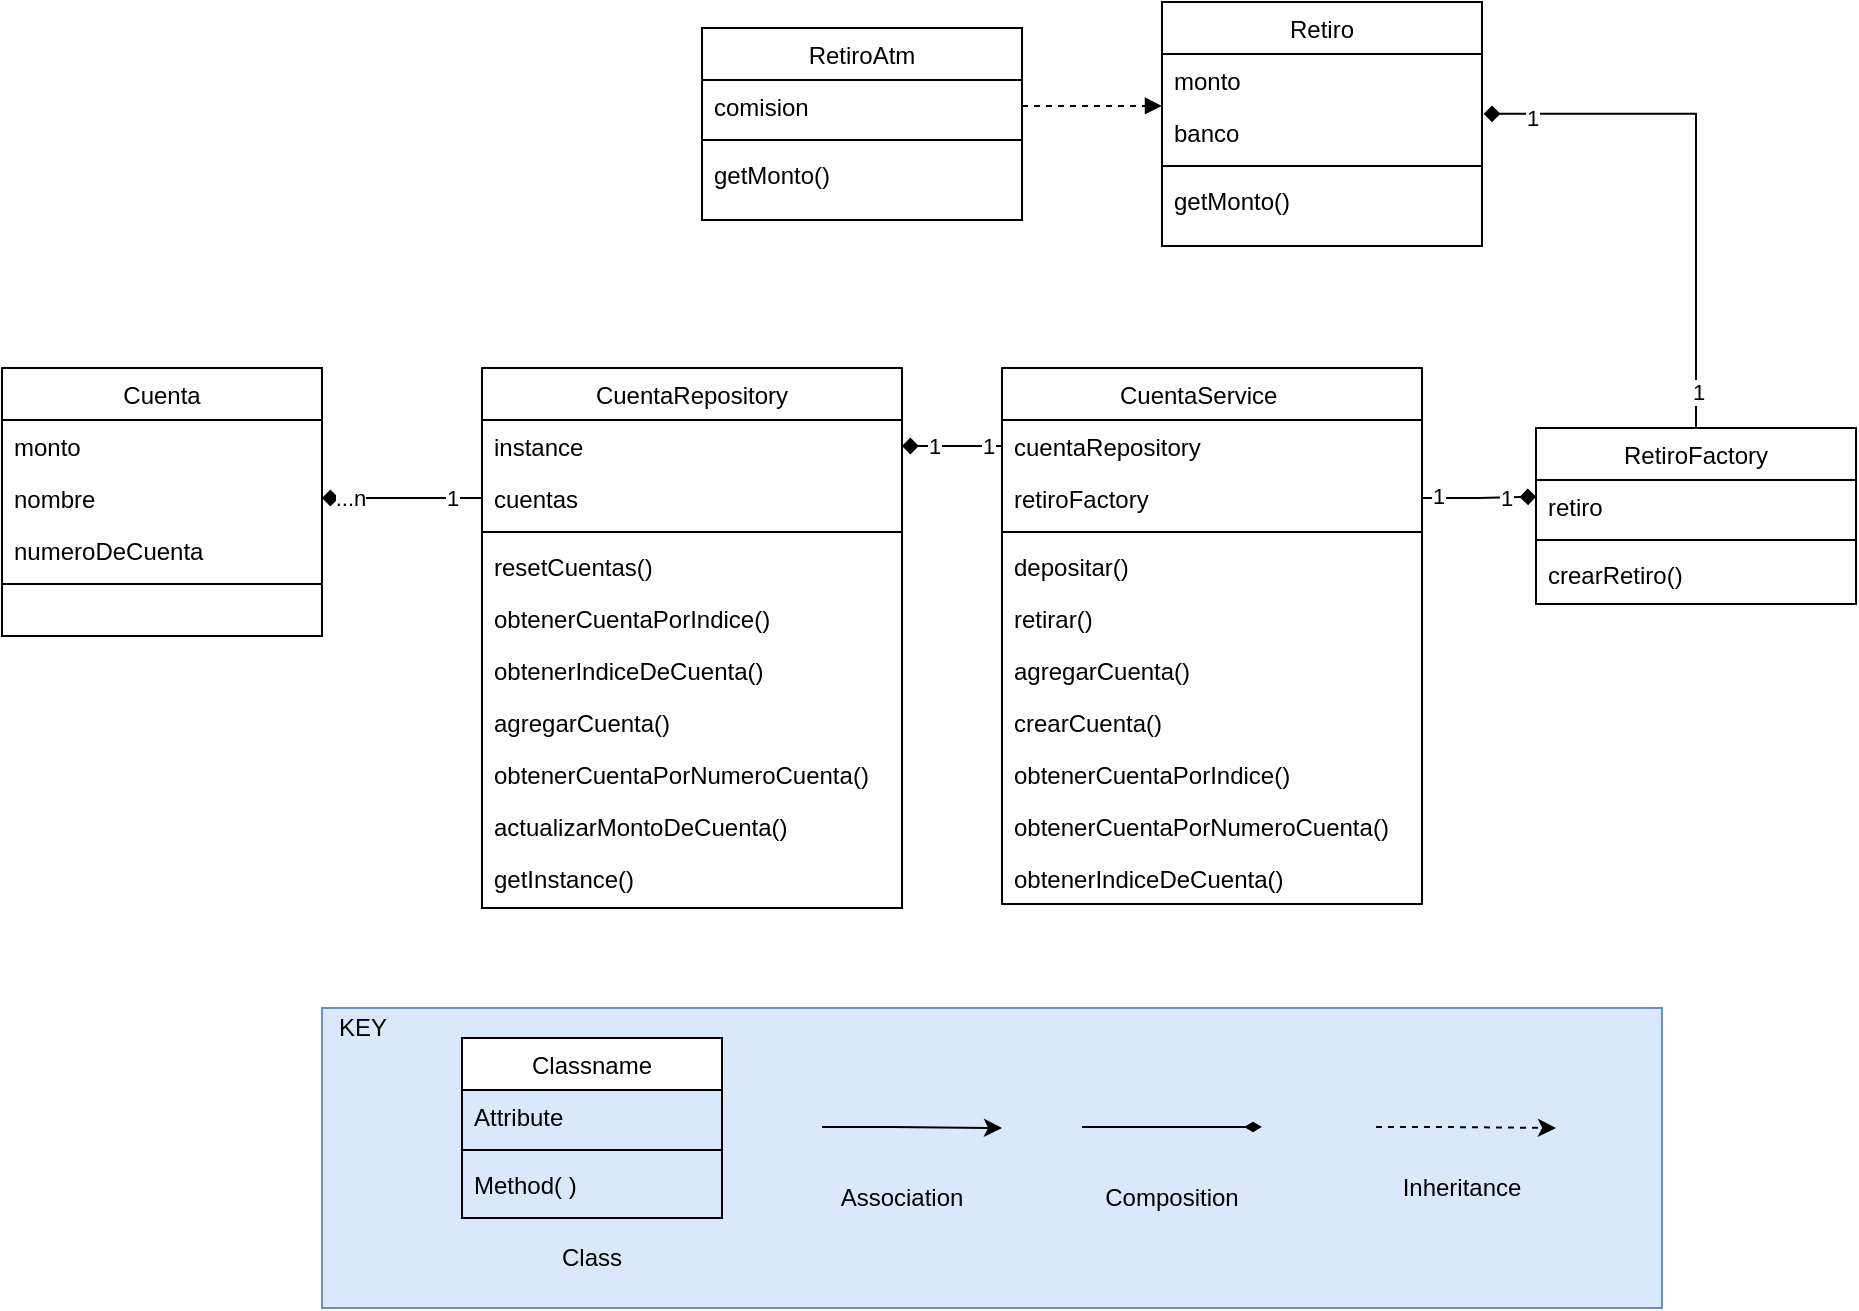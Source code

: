 <mxfile version="18.0.1" type="device" pages="2"><diagram id="C5RBs43oDa-KdzZeNtuy" name="Page-1"><mxGraphModel dx="2557" dy="912" grid="1" gridSize="10" guides="1" tooltips="1" connect="1" arrows="1" fold="1" page="1" pageScale="1" pageWidth="827" pageHeight="1169" math="0" shadow="0"><root><mxCell id="WIyWlLk6GJQsqaUBKTNV-0"/><mxCell id="WIyWlLk6GJQsqaUBKTNV-1" parent="WIyWlLk6GJQsqaUBKTNV-0"/><mxCell id="MuZpMEVEi131faCpFqE--0" value="RetiroAtm" style="swimlane;fontStyle=0;align=center;verticalAlign=top;childLayout=stackLayout;horizontal=1;startSize=26;horizontalStack=0;resizeParent=1;resizeLast=0;collapsible=1;marginBottom=0;rounded=0;shadow=0;strokeWidth=1;" parent="WIyWlLk6GJQsqaUBKTNV-1" vertex="1"><mxGeometry x="250" y="30" width="160" height="96" as="geometry"><mxRectangle x="550" y="140" width="160" height="26" as="alternateBounds"/></mxGeometry></mxCell><mxCell id="MuZpMEVEi131faCpFqE--2" value="comision" style="text;align=left;verticalAlign=top;spacingLeft=4;spacingRight=4;overflow=hidden;rotatable=0;points=[[0,0.5],[1,0.5]];portConstraint=eastwest;rounded=0;shadow=0;html=0;" parent="MuZpMEVEi131faCpFqE--0" vertex="1"><mxGeometry y="26" width="160" height="26" as="geometry"/></mxCell><mxCell id="MuZpMEVEi131faCpFqE--6" value="" style="line;html=1;strokeWidth=1;align=left;verticalAlign=middle;spacingTop=-1;spacingLeft=3;spacingRight=3;rotatable=0;labelPosition=right;points=[];portConstraint=eastwest;" parent="MuZpMEVEi131faCpFqE--0" vertex="1"><mxGeometry y="52" width="160" height="8" as="geometry"/></mxCell><mxCell id="MuZpMEVEi131faCpFqE--8" value="getMonto()" style="text;align=left;verticalAlign=top;spacingLeft=4;spacingRight=4;overflow=hidden;rotatable=0;points=[[0,0.5],[1,0.5]];portConstraint=eastwest;" parent="MuZpMEVEi131faCpFqE--0" vertex="1"><mxGeometry y="60" width="160" height="26" as="geometry"/></mxCell><mxCell id="MuZpMEVEi131faCpFqE--18" value="Retiro" style="swimlane;fontStyle=0;align=center;verticalAlign=top;childLayout=stackLayout;horizontal=1;startSize=26;horizontalStack=0;resizeParent=1;resizeLast=0;collapsible=1;marginBottom=0;rounded=0;shadow=0;strokeWidth=1;" parent="WIyWlLk6GJQsqaUBKTNV-1" vertex="1"><mxGeometry x="480" y="17" width="160" height="122" as="geometry"><mxRectangle x="550" y="140" width="160" height="26" as="alternateBounds"/></mxGeometry></mxCell><mxCell id="MuZpMEVEi131faCpFqE--19" value="monto" style="text;align=left;verticalAlign=top;spacingLeft=4;spacingRight=4;overflow=hidden;rotatable=0;points=[[0,0.5],[1,0.5]];portConstraint=eastwest;" parent="MuZpMEVEi131faCpFqE--18" vertex="1"><mxGeometry y="26" width="160" height="26" as="geometry"/></mxCell><mxCell id="MuZpMEVEi131faCpFqE--20" value="banco" style="text;align=left;verticalAlign=top;spacingLeft=4;spacingRight=4;overflow=hidden;rotatable=0;points=[[0,0.5],[1,0.5]];portConstraint=eastwest;rounded=0;shadow=0;html=0;" parent="MuZpMEVEi131faCpFqE--18" vertex="1"><mxGeometry y="52" width="160" height="26" as="geometry"/></mxCell><mxCell id="MuZpMEVEi131faCpFqE--24" value="" style="line;html=1;strokeWidth=1;align=left;verticalAlign=middle;spacingTop=-1;spacingLeft=3;spacingRight=3;rotatable=0;labelPosition=right;points=[];portConstraint=eastwest;" parent="MuZpMEVEi131faCpFqE--18" vertex="1"><mxGeometry y="78" width="160" height="8" as="geometry"/></mxCell><mxCell id="Z-PBCBMJxNbUY1ts3wuH-3" value="getMonto()" style="text;align=left;verticalAlign=top;spacingLeft=4;spacingRight=4;overflow=hidden;rotatable=0;points=[[0,0.5],[1,0.5]];portConstraint=eastwest;" vertex="1" parent="MuZpMEVEi131faCpFqE--18"><mxGeometry y="86" width="160" height="26" as="geometry"/></mxCell><mxCell id="MuZpMEVEi131faCpFqE--52" value="Cuenta" style="swimlane;fontStyle=0;align=center;verticalAlign=top;childLayout=stackLayout;horizontal=1;startSize=26;horizontalStack=0;resizeParent=1;resizeLast=0;collapsible=1;marginBottom=0;rounded=0;shadow=0;strokeWidth=1;" parent="WIyWlLk6GJQsqaUBKTNV-1" vertex="1"><mxGeometry x="-100" y="200" width="160" height="134" as="geometry"><mxRectangle x="550" y="140" width="160" height="26" as="alternateBounds"/></mxGeometry></mxCell><mxCell id="MuZpMEVEi131faCpFqE--53" value="monto" style="text;align=left;verticalAlign=top;spacingLeft=4;spacingRight=4;overflow=hidden;rotatable=0;points=[[0,0.5],[1,0.5]];portConstraint=eastwest;rounded=0;shadow=0;html=0;" parent="MuZpMEVEi131faCpFqE--52" vertex="1"><mxGeometry y="26" width="160" height="26" as="geometry"/></mxCell><mxCell id="MuZpMEVEi131faCpFqE--58" value="nombre" style="text;align=left;verticalAlign=top;spacingLeft=4;spacingRight=4;overflow=hidden;rotatable=0;points=[[0,0.5],[1,0.5]];portConstraint=eastwest;rounded=0;shadow=0;html=0;" parent="MuZpMEVEi131faCpFqE--52" vertex="1"><mxGeometry y="52" width="160" height="26" as="geometry"/></mxCell><mxCell id="MuZpMEVEi131faCpFqE--61" value="numeroDeCuenta" style="text;align=left;verticalAlign=top;spacingLeft=4;spacingRight=4;overflow=hidden;rotatable=0;points=[[0,0.5],[1,0.5]];portConstraint=eastwest;rounded=0;shadow=0;html=0;" parent="MuZpMEVEi131faCpFqE--52" vertex="1"><mxGeometry y="78" width="160" height="26" as="geometry"/></mxCell><mxCell id="MuZpMEVEi131faCpFqE--65" value="" style="line;html=1;strokeWidth=1;align=left;verticalAlign=middle;spacingTop=-1;spacingLeft=3;spacingRight=3;rotatable=0;labelPosition=right;points=[];portConstraint=eastwest;" parent="MuZpMEVEi131faCpFqE--52" vertex="1"><mxGeometry y="104" width="160" height="8" as="geometry"/></mxCell><mxCell id="Z-PBCBMJxNbUY1ts3wuH-48" style="edgeStyle=orthogonalEdgeStyle;rounded=0;orthogonalLoop=1;jettySize=auto;html=1;exitX=0.5;exitY=0;exitDx=0;exitDy=0;entryX=1.005;entryY=0.151;entryDx=0;entryDy=0;entryPerimeter=0;endArrow=diamond;endFill=1;" edge="1" parent="WIyWlLk6GJQsqaUBKTNV-1" source="MuZpMEVEi131faCpFqE--68" target="MuZpMEVEi131faCpFqE--20"><mxGeometry relative="1" as="geometry"/></mxCell><mxCell id="Z-PBCBMJxNbUY1ts3wuH-51" value="1" style="edgeLabel;html=1;align=center;verticalAlign=middle;resizable=0;points=[];" vertex="1" connectable="0" parent="Z-PBCBMJxNbUY1ts3wuH-48"><mxGeometry x="-0.863" y="-1" relative="1" as="geometry"><mxPoint as="offset"/></mxGeometry></mxCell><mxCell id="Z-PBCBMJxNbUY1ts3wuH-52" value="1" style="edgeLabel;html=1;align=center;verticalAlign=middle;resizable=0;points=[];" vertex="1" connectable="0" parent="Z-PBCBMJxNbUY1ts3wuH-48"><mxGeometry x="0.817" y="2" relative="1" as="geometry"><mxPoint as="offset"/></mxGeometry></mxCell><mxCell id="MuZpMEVEi131faCpFqE--68" value="RetiroFactory" style="swimlane;fontStyle=0;align=center;verticalAlign=top;childLayout=stackLayout;horizontal=1;startSize=26;horizontalStack=0;resizeParent=1;resizeLast=0;collapsible=1;marginBottom=0;rounded=0;shadow=0;strokeWidth=1;" parent="WIyWlLk6GJQsqaUBKTNV-1" vertex="1"><mxGeometry x="667" y="230" width="160" height="88" as="geometry"><mxRectangle x="550" y="140" width="160" height="26" as="alternateBounds"/></mxGeometry></mxCell><mxCell id="MuZpMEVEi131faCpFqE--70" value="retiro" style="text;align=left;verticalAlign=top;spacingLeft=4;spacingRight=4;overflow=hidden;rotatable=0;points=[[0,0.5],[1,0.5]];portConstraint=eastwest;" parent="MuZpMEVEi131faCpFqE--68" vertex="1"><mxGeometry y="26" width="160" height="26" as="geometry"/></mxCell><mxCell id="MuZpMEVEi131faCpFqE--75" value="" style="line;html=1;strokeWidth=1;align=left;verticalAlign=middle;spacingTop=-1;spacingLeft=3;spacingRight=3;rotatable=0;labelPosition=right;points=[];portConstraint=eastwest;" parent="MuZpMEVEi131faCpFqE--68" vertex="1"><mxGeometry y="52" width="160" height="8" as="geometry"/></mxCell><mxCell id="MuZpMEVEi131faCpFqE--76" value="crearRetiro()" style="text;align=left;verticalAlign=top;spacingLeft=4;spacingRight=4;overflow=hidden;rotatable=0;points=[[0,0.5],[1,0.5]];portConstraint=eastwest;" parent="MuZpMEVEi131faCpFqE--68" vertex="1"><mxGeometry y="60" width="160" height="26" as="geometry"/></mxCell><mxCell id="muySfm4d3-0EXw08flGB-0" value="" style="rounded=0;whiteSpace=wrap;html=1;fillColor=#dae8fc;strokeColor=#6c8ebf;" parent="WIyWlLk6GJQsqaUBKTNV-1" vertex="1"><mxGeometry x="60" y="520" width="670" height="150" as="geometry"/></mxCell><mxCell id="muySfm4d3-0EXw08flGB-1" value="KEY" style="text;html=1;align=center;verticalAlign=middle;resizable=0;points=[];autosize=1;strokeColor=none;fillColor=none;" parent="WIyWlLk6GJQsqaUBKTNV-1" vertex="1"><mxGeometry x="60" y="520" width="40" height="20" as="geometry"/></mxCell><mxCell id="muySfm4d3-0EXw08flGB-2" value="Classname" style="swimlane;fontStyle=0;align=center;verticalAlign=top;childLayout=stackLayout;horizontal=1;startSize=26;horizontalStack=0;resizeParent=1;resizeLast=0;collapsible=1;marginBottom=0;rounded=0;shadow=0;strokeWidth=1;" parent="WIyWlLk6GJQsqaUBKTNV-1" vertex="1"><mxGeometry x="130" y="535" width="130" height="90" as="geometry"><mxRectangle x="550" y="140" width="160" height="26" as="alternateBounds"/></mxGeometry></mxCell><mxCell id="muySfm4d3-0EXw08flGB-3" value="Attribute" style="text;align=left;verticalAlign=top;spacingLeft=4;spacingRight=4;overflow=hidden;rotatable=0;points=[[0,0.5],[1,0.5]];portConstraint=eastwest;" parent="muySfm4d3-0EXw08flGB-2" vertex="1"><mxGeometry y="26" width="130" height="26" as="geometry"/></mxCell><mxCell id="muySfm4d3-0EXw08flGB-8" value="" style="line;html=1;strokeWidth=1;align=left;verticalAlign=middle;spacingTop=-1;spacingLeft=3;spacingRight=3;rotatable=0;labelPosition=right;points=[];portConstraint=eastwest;" parent="muySfm4d3-0EXw08flGB-2" vertex="1"><mxGeometry y="52" width="130" height="8" as="geometry"/></mxCell><mxCell id="muySfm4d3-0EXw08flGB-9" value="Method( )" style="text;align=left;verticalAlign=top;spacingLeft=4;spacingRight=4;overflow=hidden;rotatable=0;points=[[0,0.5],[1,0.5]];portConstraint=eastwest;rounded=0;shadow=0;html=0;" parent="muySfm4d3-0EXw08flGB-2" vertex="1"><mxGeometry y="60" width="130" height="26" as="geometry"/></mxCell><mxCell id="muySfm4d3-0EXw08flGB-14" value="Class" style="text;html=1;strokeColor=none;fillColor=none;align=center;verticalAlign=middle;whiteSpace=wrap;rounded=0;" parent="WIyWlLk6GJQsqaUBKTNV-1" vertex="1"><mxGeometry x="165" y="630" width="60" height="30" as="geometry"/></mxCell><mxCell id="muySfm4d3-0EXw08flGB-15" style="edgeStyle=orthogonalEdgeStyle;rounded=0;orthogonalLoop=1;jettySize=auto;html=1;startArrow=none;startFill=0;endArrow=classic;endFill=1;" parent="WIyWlLk6GJQsqaUBKTNV-1" edge="1"><mxGeometry relative="1" as="geometry"><Array as="points"><mxPoint x="345" y="579.5"/><mxPoint x="345" y="579.5"/></Array><mxPoint x="310" y="579.5" as="sourcePoint"/><mxPoint x="400" y="580" as="targetPoint"/></mxGeometry></mxCell><mxCell id="muySfm4d3-0EXw08flGB-16" value="Association" style="text;html=1;strokeColor=none;fillColor=none;align=center;verticalAlign=middle;whiteSpace=wrap;rounded=0;" parent="WIyWlLk6GJQsqaUBKTNV-1" vertex="1"><mxGeometry x="320" y="600" width="60" height="30" as="geometry"/></mxCell><mxCell id="muySfm4d3-0EXw08flGB-17" style="edgeStyle=orthogonalEdgeStyle;rounded=0;orthogonalLoop=1;jettySize=auto;html=1;endArrow=diamondThin;endFill=1;" parent="WIyWlLk6GJQsqaUBKTNV-1" edge="1"><mxGeometry relative="1" as="geometry"><mxPoint x="450" y="579.5" as="sourcePoint"/><mxPoint x="530" y="579.5" as="targetPoint"/><Array as="points"><mxPoint x="440" y="579.5"/><mxPoint x="440" y="579.5"/></Array></mxGeometry></mxCell><mxCell id="muySfm4d3-0EXw08flGB-18" value="Composition" style="text;html=1;strokeColor=none;fillColor=none;align=center;verticalAlign=middle;whiteSpace=wrap;rounded=0;" parent="WIyWlLk6GJQsqaUBKTNV-1" vertex="1"><mxGeometry x="450" y="600" width="70" height="30" as="geometry"/></mxCell><mxCell id="muySfm4d3-0EXw08flGB-19" style="edgeStyle=orthogonalEdgeStyle;rounded=0;orthogonalLoop=1;jettySize=auto;html=1;startArrow=none;startFill=0;endArrow=classic;endFill=1;dashed=1;" parent="WIyWlLk6GJQsqaUBKTNV-1" edge="1"><mxGeometry relative="1" as="geometry"><Array as="points"><mxPoint x="622" y="579.5"/><mxPoint x="622" y="579.5"/></Array><mxPoint x="587" y="579.5" as="sourcePoint"/><mxPoint x="677" y="580" as="targetPoint"/></mxGeometry></mxCell><mxCell id="muySfm4d3-0EXw08flGB-20" value="Inheritance" style="text;html=1;strokeColor=none;fillColor=none;align=center;verticalAlign=middle;whiteSpace=wrap;rounded=0;" parent="WIyWlLk6GJQsqaUBKTNV-1" vertex="1"><mxGeometry x="595" y="595" width="70" height="30" as="geometry"/></mxCell><mxCell id="Z-PBCBMJxNbUY1ts3wuH-5" value="CuentaRepository" style="swimlane;fontStyle=0;align=center;verticalAlign=top;childLayout=stackLayout;horizontal=1;startSize=26;horizontalStack=0;resizeParent=1;resizeLast=0;collapsible=1;marginBottom=0;rounded=0;shadow=0;strokeWidth=1;" vertex="1" parent="WIyWlLk6GJQsqaUBKTNV-1"><mxGeometry x="140" y="200" width="210" height="270" as="geometry"><mxRectangle x="550" y="140" width="160" height="26" as="alternateBounds"/></mxGeometry></mxCell><mxCell id="Z-PBCBMJxNbUY1ts3wuH-6" value="instance" style="text;align=left;verticalAlign=top;spacingLeft=4;spacingRight=4;overflow=hidden;rotatable=0;points=[[0,0.5],[1,0.5]];portConstraint=eastwest;" vertex="1" parent="Z-PBCBMJxNbUY1ts3wuH-5"><mxGeometry y="26" width="210" height="26" as="geometry"/></mxCell><mxCell id="Z-PBCBMJxNbUY1ts3wuH-7" value="cuentas" style="text;align=left;verticalAlign=top;spacingLeft=4;spacingRight=4;overflow=hidden;rotatable=0;points=[[0,0.5],[1,0.5]];portConstraint=eastwest;rounded=0;shadow=0;html=0;" vertex="1" parent="Z-PBCBMJxNbUY1ts3wuH-5"><mxGeometry y="52" width="210" height="26" as="geometry"/></mxCell><mxCell id="Z-PBCBMJxNbUY1ts3wuH-12" value="" style="line;html=1;strokeWidth=1;align=left;verticalAlign=middle;spacingTop=-1;spacingLeft=3;spacingRight=3;rotatable=0;labelPosition=right;points=[];portConstraint=eastwest;" vertex="1" parent="Z-PBCBMJxNbUY1ts3wuH-5"><mxGeometry y="78" width="210" height="8" as="geometry"/></mxCell><mxCell id="Z-PBCBMJxNbUY1ts3wuH-13" value="resetCuentas()" style="text;align=left;verticalAlign=top;spacingLeft=4;spacingRight=4;overflow=hidden;rotatable=0;points=[[0,0.5],[1,0.5]];portConstraint=eastwest;" vertex="1" parent="Z-PBCBMJxNbUY1ts3wuH-5"><mxGeometry y="86" width="210" height="26" as="geometry"/></mxCell><mxCell id="Z-PBCBMJxNbUY1ts3wuH-14" value="obtenerCuentaPorIndice()" style="text;align=left;verticalAlign=top;spacingLeft=4;spacingRight=4;overflow=hidden;rotatable=0;points=[[0,0.5],[1,0.5]];portConstraint=eastwest;" vertex="1" parent="Z-PBCBMJxNbUY1ts3wuH-5"><mxGeometry y="112" width="210" height="26" as="geometry"/></mxCell><mxCell id="Z-PBCBMJxNbUY1ts3wuH-15" value="obtenerIndiceDeCuenta()" style="text;align=left;verticalAlign=top;spacingLeft=4;spacingRight=4;overflow=hidden;rotatable=0;points=[[0,0.5],[1,0.5]];portConstraint=eastwest;" vertex="1" parent="Z-PBCBMJxNbUY1ts3wuH-5"><mxGeometry y="138" width="210" height="26" as="geometry"/></mxCell><mxCell id="Z-PBCBMJxNbUY1ts3wuH-16" value="agregarCuenta()" style="text;align=left;verticalAlign=top;spacingLeft=4;spacingRight=4;overflow=hidden;rotatable=0;points=[[0,0.5],[1,0.5]];portConstraint=eastwest;" vertex="1" parent="Z-PBCBMJxNbUY1ts3wuH-5"><mxGeometry y="164" width="210" height="26" as="geometry"/></mxCell><mxCell id="Z-PBCBMJxNbUY1ts3wuH-17" value="obtenerCuentaPorNumeroCuenta()" style="text;align=left;verticalAlign=top;spacingLeft=4;spacingRight=4;overflow=hidden;rotatable=0;points=[[0,0.5],[1,0.5]];portConstraint=eastwest;" vertex="1" parent="Z-PBCBMJxNbUY1ts3wuH-5"><mxGeometry y="190" width="210" height="26" as="geometry"/></mxCell><mxCell id="Z-PBCBMJxNbUY1ts3wuH-21" value="actualizarMontoDeCuenta()" style="text;align=left;verticalAlign=top;spacingLeft=4;spacingRight=4;overflow=hidden;rotatable=0;points=[[0,0.5],[1,0.5]];portConstraint=eastwest;" vertex="1" parent="Z-PBCBMJxNbUY1ts3wuH-5"><mxGeometry y="216" width="210" height="26" as="geometry"/></mxCell><mxCell id="Z-PBCBMJxNbUY1ts3wuH-22" value="getInstance()" style="text;align=left;verticalAlign=top;spacingLeft=4;spacingRight=4;overflow=hidden;rotatable=0;points=[[0,0.5],[1,0.5]];portConstraint=eastwest;" vertex="1" parent="Z-PBCBMJxNbUY1ts3wuH-5"><mxGeometry y="242" width="210" height="26" as="geometry"/></mxCell><mxCell id="Z-PBCBMJxNbUY1ts3wuH-23" value="CuentaService    " style="swimlane;fontStyle=0;align=center;verticalAlign=top;childLayout=stackLayout;horizontal=1;startSize=26;horizontalStack=0;resizeParent=1;resizeLast=0;collapsible=1;marginBottom=0;rounded=0;shadow=0;strokeWidth=1;" vertex="1" parent="WIyWlLk6GJQsqaUBKTNV-1"><mxGeometry x="400" y="200" width="210" height="268" as="geometry"><mxRectangle x="550" y="140" width="160" height="26" as="alternateBounds"/></mxGeometry></mxCell><mxCell id="Z-PBCBMJxNbUY1ts3wuH-24" value="cuentaRepository" style="text;align=left;verticalAlign=top;spacingLeft=4;spacingRight=4;overflow=hidden;rotatable=0;points=[[0,0.5],[1,0.5]];portConstraint=eastwest;" vertex="1" parent="Z-PBCBMJxNbUY1ts3wuH-23"><mxGeometry y="26" width="210" height="26" as="geometry"/></mxCell><mxCell id="Z-PBCBMJxNbUY1ts3wuH-39" value="retiroFactory" style="text;align=left;verticalAlign=top;spacingLeft=4;spacingRight=4;overflow=hidden;rotatable=0;points=[[0,0.5],[1,0.5]];portConstraint=eastwest;" vertex="1" parent="Z-PBCBMJxNbUY1ts3wuH-23"><mxGeometry y="52" width="210" height="26" as="geometry"/></mxCell><mxCell id="Z-PBCBMJxNbUY1ts3wuH-26" value="" style="line;html=1;strokeWidth=1;align=left;verticalAlign=middle;spacingTop=-1;spacingLeft=3;spacingRight=3;rotatable=0;labelPosition=right;points=[];portConstraint=eastwest;" vertex="1" parent="Z-PBCBMJxNbUY1ts3wuH-23"><mxGeometry y="78" width="210" height="8" as="geometry"/></mxCell><mxCell id="Z-PBCBMJxNbUY1ts3wuH-27" value="depositar()" style="text;align=left;verticalAlign=top;spacingLeft=4;spacingRight=4;overflow=hidden;rotatable=0;points=[[0,0.5],[1,0.5]];portConstraint=eastwest;" vertex="1" parent="Z-PBCBMJxNbUY1ts3wuH-23"><mxGeometry y="86" width="210" height="26" as="geometry"/></mxCell><mxCell id="Z-PBCBMJxNbUY1ts3wuH-28" value="retirar()" style="text;align=left;verticalAlign=top;spacingLeft=4;spacingRight=4;overflow=hidden;rotatable=0;points=[[0,0.5],[1,0.5]];portConstraint=eastwest;" vertex="1" parent="Z-PBCBMJxNbUY1ts3wuH-23"><mxGeometry y="112" width="210" height="26" as="geometry"/></mxCell><mxCell id="Z-PBCBMJxNbUY1ts3wuH-29" value="agregarCuenta()" style="text;align=left;verticalAlign=top;spacingLeft=4;spacingRight=4;overflow=hidden;rotatable=0;points=[[0,0.5],[1,0.5]];portConstraint=eastwest;" vertex="1" parent="Z-PBCBMJxNbUY1ts3wuH-23"><mxGeometry y="138" width="210" height="26" as="geometry"/></mxCell><mxCell id="Z-PBCBMJxNbUY1ts3wuH-30" value="crearCuenta()" style="text;align=left;verticalAlign=top;spacingLeft=4;spacingRight=4;overflow=hidden;rotatable=0;points=[[0,0.5],[1,0.5]];portConstraint=eastwest;" vertex="1" parent="Z-PBCBMJxNbUY1ts3wuH-23"><mxGeometry y="164" width="210" height="26" as="geometry"/></mxCell><mxCell id="Z-PBCBMJxNbUY1ts3wuH-31" value="obtenerCuentaPorIndice()" style="text;align=left;verticalAlign=top;spacingLeft=4;spacingRight=4;overflow=hidden;rotatable=0;points=[[0,0.5],[1,0.5]];portConstraint=eastwest;" vertex="1" parent="Z-PBCBMJxNbUY1ts3wuH-23"><mxGeometry y="190" width="210" height="26" as="geometry"/></mxCell><mxCell id="Z-PBCBMJxNbUY1ts3wuH-32" value="obtenerCuentaPorNumeroCuenta()" style="text;align=left;verticalAlign=top;spacingLeft=4;spacingRight=4;overflow=hidden;rotatable=0;points=[[0,0.5],[1,0.5]];portConstraint=eastwest;" vertex="1" parent="Z-PBCBMJxNbUY1ts3wuH-23"><mxGeometry y="216" width="210" height="26" as="geometry"/></mxCell><mxCell id="Z-PBCBMJxNbUY1ts3wuH-33" value="obtenerIndiceDeCuenta()" style="text;align=left;verticalAlign=top;spacingLeft=4;spacingRight=4;overflow=hidden;rotatable=0;points=[[0,0.5],[1,0.5]];portConstraint=eastwest;" vertex="1" parent="Z-PBCBMJxNbUY1ts3wuH-23"><mxGeometry y="242" width="210" height="26" as="geometry"/></mxCell><mxCell id="Z-PBCBMJxNbUY1ts3wuH-44" style="edgeStyle=orthogonalEdgeStyle;rounded=0;orthogonalLoop=1;jettySize=auto;html=1;exitX=1;exitY=0.5;exitDx=0;exitDy=0;entryX=0.001;entryY=0.32;entryDx=0;entryDy=0;endArrow=diamond;endFill=1;entryPerimeter=0;" edge="1" parent="WIyWlLk6GJQsqaUBKTNV-1" source="Z-PBCBMJxNbUY1ts3wuH-39" target="MuZpMEVEi131faCpFqE--70"><mxGeometry relative="1" as="geometry"/></mxCell><mxCell id="Z-PBCBMJxNbUY1ts3wuH-49" value="1" style="edgeLabel;html=1;align=center;verticalAlign=middle;resizable=0;points=[];" vertex="1" connectable="0" parent="Z-PBCBMJxNbUY1ts3wuH-44"><mxGeometry x="0.45" relative="1" as="geometry"><mxPoint as="offset"/></mxGeometry></mxCell><mxCell id="Z-PBCBMJxNbUY1ts3wuH-50" value="1" style="edgeLabel;html=1;align=center;verticalAlign=middle;resizable=0;points=[];" vertex="1" connectable="0" parent="Z-PBCBMJxNbUY1ts3wuH-44"><mxGeometry x="-0.724" y="1" relative="1" as="geometry"><mxPoint as="offset"/></mxGeometry></mxCell><mxCell id="Z-PBCBMJxNbUY1ts3wuH-45" style="edgeStyle=orthogonalEdgeStyle;rounded=0;orthogonalLoop=1;jettySize=auto;html=1;exitX=0;exitY=0.5;exitDx=0;exitDy=0;endArrow=diamond;endFill=1;" edge="1" parent="WIyWlLk6GJQsqaUBKTNV-1" source="Z-PBCBMJxNbUY1ts3wuH-7" target="MuZpMEVEi131faCpFqE--58"><mxGeometry relative="1" as="geometry"/></mxCell><mxCell id="Z-PBCBMJxNbUY1ts3wuH-55" value="1" style="edgeLabel;html=1;align=center;verticalAlign=middle;resizable=0;points=[];" vertex="1" connectable="0" parent="Z-PBCBMJxNbUY1ts3wuH-45"><mxGeometry x="-0.625" relative="1" as="geometry"><mxPoint as="offset"/></mxGeometry></mxCell><mxCell id="Z-PBCBMJxNbUY1ts3wuH-56" value="...n" style="edgeLabel;html=1;align=center;verticalAlign=middle;resizable=0;points=[];" vertex="1" connectable="0" parent="Z-PBCBMJxNbUY1ts3wuH-45"><mxGeometry x="0.649" relative="1" as="geometry"><mxPoint as="offset"/></mxGeometry></mxCell><mxCell id="Z-PBCBMJxNbUY1ts3wuH-46" style="edgeStyle=orthogonalEdgeStyle;rounded=0;orthogonalLoop=1;jettySize=auto;html=1;exitX=0;exitY=0.5;exitDx=0;exitDy=0;entryX=1;entryY=0.5;entryDx=0;entryDy=0;endArrow=diamond;endFill=1;" edge="1" parent="WIyWlLk6GJQsqaUBKTNV-1" source="Z-PBCBMJxNbUY1ts3wuH-24" target="Z-PBCBMJxNbUY1ts3wuH-6"><mxGeometry relative="1" as="geometry"/></mxCell><mxCell id="Z-PBCBMJxNbUY1ts3wuH-53" value="1" style="edgeLabel;html=1;align=center;verticalAlign=middle;resizable=0;points=[];" vertex="1" connectable="0" parent="Z-PBCBMJxNbUY1ts3wuH-46"><mxGeometry x="-0.691" relative="1" as="geometry"><mxPoint as="offset"/></mxGeometry></mxCell><mxCell id="Z-PBCBMJxNbUY1ts3wuH-54" value="1" style="edgeLabel;html=1;align=center;verticalAlign=middle;resizable=0;points=[];" vertex="1" connectable="0" parent="Z-PBCBMJxNbUY1ts3wuH-46"><mxGeometry x="0.376" relative="1" as="geometry"><mxPoint as="offset"/></mxGeometry></mxCell><mxCell id="Z-PBCBMJxNbUY1ts3wuH-47" style="edgeStyle=orthogonalEdgeStyle;rounded=0;orthogonalLoop=1;jettySize=auto;html=1;exitX=1;exitY=0.5;exitDx=0;exitDy=0;endArrow=block;endFill=1;dashed=1;" edge="1" parent="WIyWlLk6GJQsqaUBKTNV-1" source="MuZpMEVEi131faCpFqE--2"><mxGeometry relative="1" as="geometry"><mxPoint x="480.0" y="68.941" as="targetPoint"/></mxGeometry></mxCell></root></mxGraphModel></diagram><diagram id="FNU-6Jzafo3AM-5OdB4h" name="Page-2"><mxGraphModel dx="1038" dy="489" grid="1" gridSize="10" guides="1" tooltips="1" connect="1" arrows="1" fold="1" page="1" pageScale="1" pageWidth="850" pageHeight="1100" math="0" shadow="0"><root><mxCell id="0"/><mxCell id="1" parent="0"/><mxCell id="NGeBpFrWcUMW9UQszx0Z-36" value="" style="rounded=0;whiteSpace=wrap;html=1;fillColor=#dae8fc;strokeColor=#6c8ebf;" parent="1" vertex="1"><mxGeometry x="80" y="480" width="670" height="120" as="geometry"/></mxCell><mxCell id="NGeBpFrWcUMW9UQszx0Z-18" value="" style="shape=folder;fontStyle=1;spacingTop=10;tabWidth=40;tabHeight=14;tabPosition=left;html=1;" parent="1" vertex="1"><mxGeometry x="180" y="10" width="480" height="460" as="geometry"/></mxCell><mxCell id="NGeBpFrWcUMW9UQszx0Z-19" style="edgeStyle=orthogonalEdgeStyle;rounded=0;orthogonalLoop=1;jettySize=auto;html=1;startArrow=none;startFill=0;endArrow=classic;endFill=1;curved=1;" parent="1" source="NGeBpFrWcUMW9UQszx0Z-1" target="NGeBpFrWcUMW9UQszx0Z-17" edge="1"><mxGeometry relative="1" as="geometry"><Array as="points"><mxPoint x="200" y="250"/><mxPoint x="200" y="100"/></Array></mxGeometry></mxCell><mxCell id="NGeBpFrWcUMW9UQszx0Z-20" style="edgeStyle=orthogonalEdgeStyle;curved=1;rounded=0;orthogonalLoop=1;jettySize=auto;html=1;entryX=0;entryY=0.5;entryDx=0;entryDy=0;startArrow=none;startFill=0;endArrow=classic;endFill=1;" parent="1" source="NGeBpFrWcUMW9UQszx0Z-1" target="NGeBpFrWcUMW9UQszx0Z-16" edge="1"><mxGeometry relative="1" as="geometry"/></mxCell><mxCell id="NGeBpFrWcUMW9UQszx0Z-21" style="edgeStyle=orthogonalEdgeStyle;curved=1;rounded=0;orthogonalLoop=1;jettySize=auto;html=1;startArrow=none;startFill=0;endArrow=classic;endFill=1;" parent="1" source="NGeBpFrWcUMW9UQszx0Z-1" target="NGeBpFrWcUMW9UQszx0Z-15" edge="1"><mxGeometry relative="1" as="geometry"/></mxCell><mxCell id="NGeBpFrWcUMW9UQszx0Z-22" style="edgeStyle=orthogonalEdgeStyle;curved=1;rounded=0;orthogonalLoop=1;jettySize=auto;html=1;entryX=0.006;entryY=0.603;entryDx=0;entryDy=0;entryPerimeter=0;startArrow=none;startFill=0;endArrow=classic;endFill=1;" parent="1" source="NGeBpFrWcUMW9UQszx0Z-1" target="NGeBpFrWcUMW9UQszx0Z-14" edge="1"><mxGeometry relative="1" as="geometry"/></mxCell><mxCell id="NGeBpFrWcUMW9UQszx0Z-23" style="edgeStyle=orthogonalEdgeStyle;curved=1;rounded=0;orthogonalLoop=1;jettySize=auto;html=1;entryX=0;entryY=0.5;entryDx=0;entryDy=0;startArrow=none;startFill=0;endArrow=classic;endFill=1;" parent="1" source="NGeBpFrWcUMW9UQszx0Z-1" target="NGeBpFrWcUMW9UQszx0Z-13" edge="1"><mxGeometry relative="1" as="geometry"/></mxCell><mxCell id="NGeBpFrWcUMW9UQszx0Z-1" value="Pasajero" style="shape=umlActor;verticalLabelPosition=bottom;verticalAlign=top;html=1;" parent="1" vertex="1"><mxGeometry x="130" y="220" width="30" height="60" as="geometry"/></mxCell><mxCell id="NGeBpFrWcUMW9UQszx0Z-24" style="edgeStyle=orthogonalEdgeStyle;curved=1;rounded=0;orthogonalLoop=1;jettySize=auto;html=1;entryX=1;entryY=0.5;entryDx=0;entryDy=0;startArrow=none;startFill=0;endArrow=classic;endFill=1;" parent="1" source="NGeBpFrWcUMW9UQszx0Z-2" target="NGeBpFrWcUMW9UQszx0Z-8" edge="1"><mxGeometry relative="1" as="geometry"/></mxCell><mxCell id="NGeBpFrWcUMW9UQszx0Z-25" style="edgeStyle=orthogonalEdgeStyle;curved=1;rounded=0;orthogonalLoop=1;jettySize=auto;html=1;entryX=1;entryY=0.5;entryDx=0;entryDy=0;startArrow=none;startFill=0;endArrow=classic;endFill=1;" parent="1" source="NGeBpFrWcUMW9UQszx0Z-2" target="NGeBpFrWcUMW9UQszx0Z-7" edge="1"><mxGeometry relative="1" as="geometry"/></mxCell><mxCell id="NGeBpFrWcUMW9UQszx0Z-26" style="edgeStyle=orthogonalEdgeStyle;curved=1;rounded=0;orthogonalLoop=1;jettySize=auto;html=1;startArrow=none;startFill=0;endArrow=classic;endFill=1;" parent="1" source="NGeBpFrWcUMW9UQszx0Z-2" target="NGeBpFrWcUMW9UQszx0Z-6" edge="1"><mxGeometry relative="1" as="geometry"/></mxCell><mxCell id="NGeBpFrWcUMW9UQszx0Z-27" style="edgeStyle=orthogonalEdgeStyle;curved=1;rounded=0;orthogonalLoop=1;jettySize=auto;html=1;entryX=1;entryY=0.5;entryDx=0;entryDy=0;startArrow=none;startFill=0;endArrow=classic;endFill=1;" parent="1" source="NGeBpFrWcUMW9UQszx0Z-2" target="NGeBpFrWcUMW9UQszx0Z-5" edge="1"><mxGeometry relative="1" as="geometry"/></mxCell><mxCell id="NGeBpFrWcUMW9UQszx0Z-28" style="edgeStyle=orthogonalEdgeStyle;curved=1;rounded=0;orthogonalLoop=1;jettySize=auto;html=1;entryX=1;entryY=0.5;entryDx=0;entryDy=0;startArrow=none;startFill=0;endArrow=classic;endFill=1;" parent="1" source="NGeBpFrWcUMW9UQszx0Z-2" target="NGeBpFrWcUMW9UQszx0Z-4" edge="1"><mxGeometry relative="1" as="geometry"/></mxCell><mxCell id="NGeBpFrWcUMW9UQszx0Z-2" value="Socio" style="shape=umlActor;verticalLabelPosition=bottom;verticalAlign=top;html=1;" parent="1" vertex="1"><mxGeometry x="700" y="220" width="30" height="60" as="geometry"/></mxCell><mxCell id="NGeBpFrWcUMW9UQszx0Z-4" value="Cancela Viaje" style="ellipse;whiteSpace=wrap;html=1;" parent="1" vertex="1"><mxGeometry x="480" y="375" width="140" height="70" as="geometry"/></mxCell><mxCell id="NGeBpFrWcUMW9UQszx0Z-5" value="Iniciar Viaje" style="ellipse;whiteSpace=wrap;html=1;" parent="1" vertex="1"><mxGeometry x="480" y="295" width="140" height="70" as="geometry"/></mxCell><mxCell id="NGeBpFrWcUMW9UQszx0Z-6" value="Calificar viaje" style="ellipse;whiteSpace=wrap;html=1;" parent="1" vertex="1"><mxGeometry x="480" y="215" width="140" height="70" as="geometry"/></mxCell><mxCell id="NGeBpFrWcUMW9UQszx0Z-7" value="Aceptar Viaje" style="ellipse;whiteSpace=wrap;html=1;" parent="1" vertex="1"><mxGeometry x="480" y="135" width="140" height="70" as="geometry"/></mxCell><mxCell id="NGeBpFrWcUMW9UQszx0Z-8" value="Reportar problema" style="ellipse;whiteSpace=wrap;html=1;" parent="1" vertex="1"><mxGeometry x="480" y="55" width="140" height="70" as="geometry"/></mxCell><mxCell id="NGeBpFrWcUMW9UQszx0Z-13" value="Cancela Viaje" style="ellipse;whiteSpace=wrap;html=1;" parent="1" vertex="1"><mxGeometry x="230" y="375" width="140" height="70" as="geometry"/></mxCell><mxCell id="NGeBpFrWcUMW9UQszx0Z-14" value="Calificar viaje" style="ellipse;whiteSpace=wrap;html=1;" parent="1" vertex="1"><mxGeometry x="230" y="295" width="140" height="70" as="geometry"/></mxCell><mxCell id="NGeBpFrWcUMW9UQszx0Z-15" value="Acepta Viaje" style="ellipse;whiteSpace=wrap;html=1;" parent="1" vertex="1"><mxGeometry x="230" y="215" width="140" height="70" as="geometry"/></mxCell><mxCell id="NGeBpFrWcUMW9UQszx0Z-16" value="Cotiza viaje" style="ellipse;whiteSpace=wrap;html=1;" parent="1" vertex="1"><mxGeometry x="230" y="135" width="140" height="70" as="geometry"/></mxCell><mxCell id="NGeBpFrWcUMW9UQszx0Z-17" value="Dar propina" style="ellipse;whiteSpace=wrap;html=1;" parent="1" vertex="1"><mxGeometry x="230" y="55" width="140" height="70" as="geometry"/></mxCell><mxCell id="NGeBpFrWcUMW9UQszx0Z-29" value="API" style="text;html=1;align=center;verticalAlign=middle;resizable=0;points=[];autosize=1;strokeColor=none;fillColor=none;" parent="1" vertex="1"><mxGeometry x="190" y="10" width="30" height="20" as="geometry"/></mxCell><mxCell id="NGeBpFrWcUMW9UQszx0Z-30" value="Actor" style="shape=umlActor;verticalLabelPosition=bottom;verticalAlign=top;html=1;" parent="1" vertex="1"><mxGeometry x="140" y="490" width="30" height="60" as="geometry"/></mxCell><mxCell id="NGeBpFrWcUMW9UQszx0Z-31" value="Use Case" style="ellipse;whiteSpace=wrap;html=1;" parent="1" vertex="1"><mxGeometry x="200" y="490" width="140" height="70" as="geometry"/></mxCell><mxCell id="NGeBpFrWcUMW9UQszx0Z-32" value="" style="endArrow=open;endFill=1;endSize=12;html=1;rounded=0;curved=1;" parent="1" edge="1"><mxGeometry width="160" relative="1" as="geometry"><mxPoint x="360" y="524.52" as="sourcePoint"/><mxPoint x="520" y="524.52" as="targetPoint"/></mxGeometry></mxCell><mxCell id="NGeBpFrWcUMW9UQszx0Z-33" value="Association" style="text;html=1;align=center;verticalAlign=middle;resizable=0;points=[];autosize=1;strokeColor=none;fillColor=none;" parent="1" vertex="1"><mxGeometry x="400" y="500" width="80" height="20" as="geometry"/></mxCell><mxCell id="NGeBpFrWcUMW9UQszx0Z-34" value="System" style="shape=umlFrame;whiteSpace=wrap;html=1;" parent="1" vertex="1"><mxGeometry x="540" y="490" width="180" height="100" as="geometry"/></mxCell><mxCell id="NGeBpFrWcUMW9UQszx0Z-35" value="KEY" style="text;html=1;align=center;verticalAlign=middle;resizable=0;points=[];autosize=1;strokeColor=none;fillColor=none;" parent="1" vertex="1"><mxGeometry x="80" y="480" width="40" height="20" as="geometry"/></mxCell></root></mxGraphModel></diagram></mxfile>